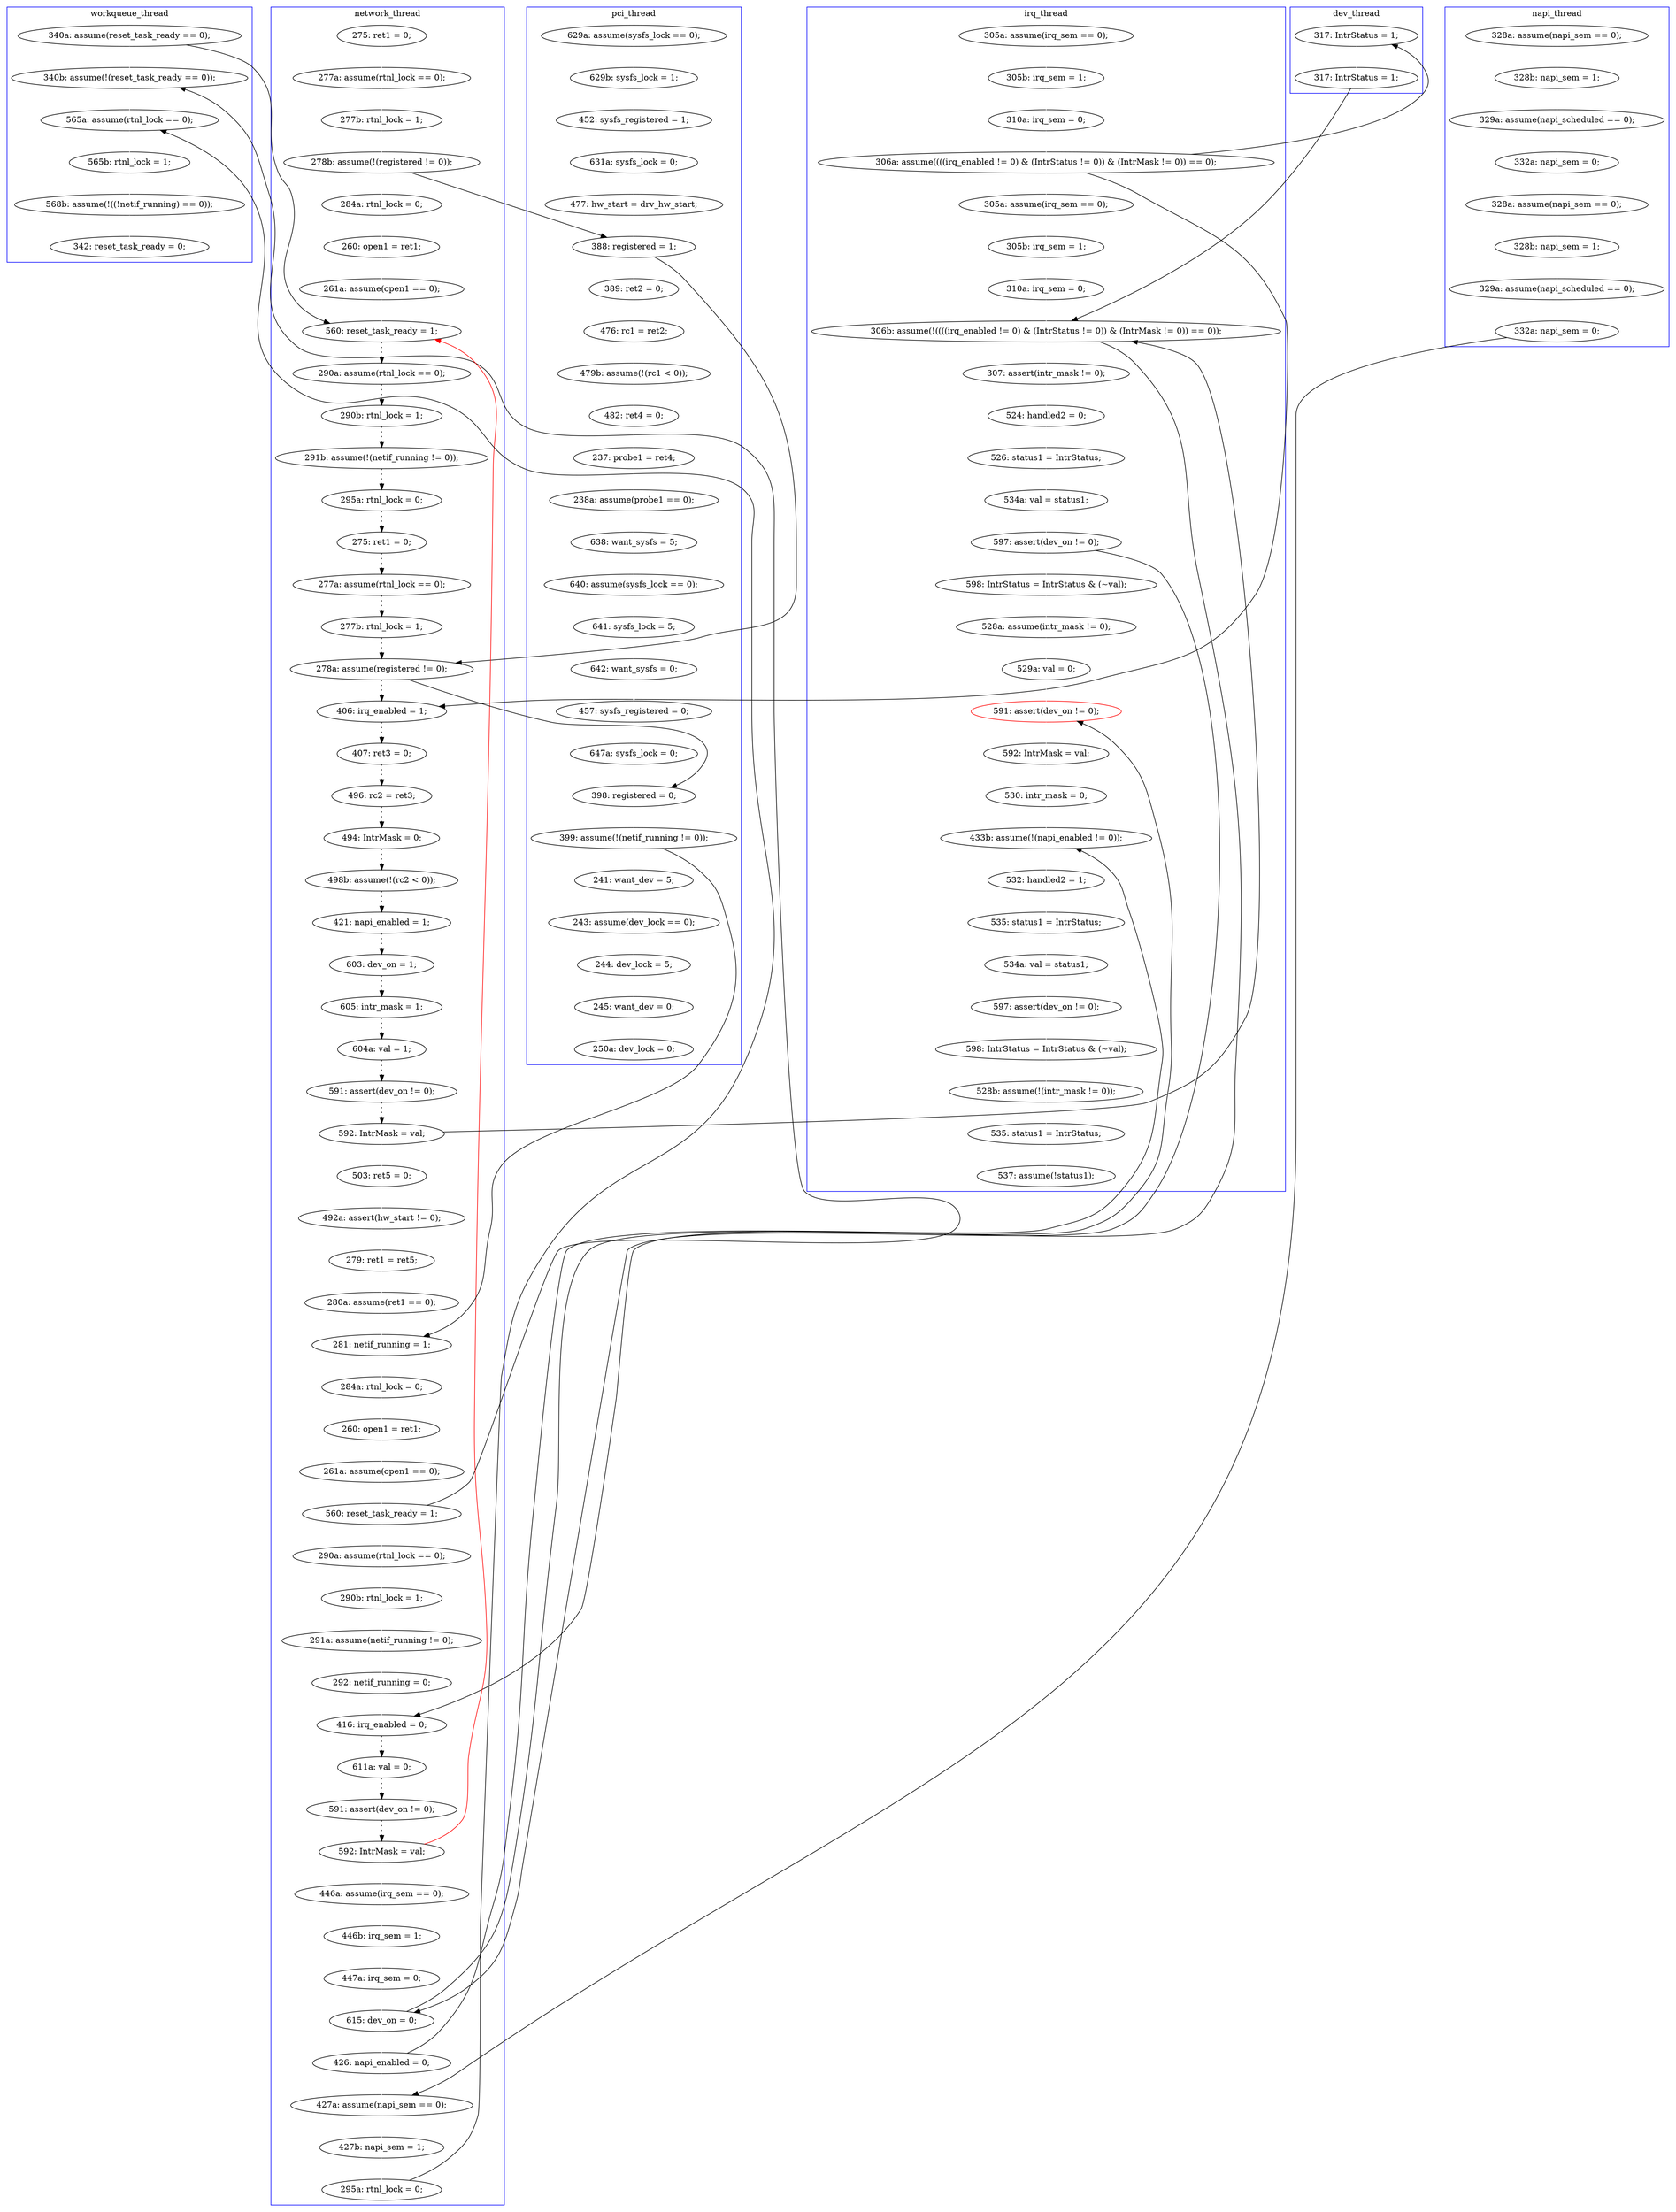 digraph Counterexample {
	197 -> 203 [color = white, style = solid]
	71 -> 72 [color = white, style = solid]
	247 -> 248 [color = white, style = solid]
	263 -> 264 [color = white, style = solid]
	269 -> 270 [color = white, style = solid]
	100 -> 125 [color = black, style = dotted]
	199 -> 217 [color = black, style = solid, constraint = false]
	170 -> 172 [color = black, style = dotted]
	133 -> 141 [color = black, style = dotted]
	235 -> 242 [color = white, style = solid]
	129 -> 133 [color = black, style = dotted]
	146 -> 147 [color = white, style = solid]
	197 -> 230 [color = black, style = solid, constraint = false]
	225 -> 100 [color = red, style = solid, constraint = false]
	60 -> 61 [color = white, style = solid]
	268 -> 269 [color = black, style = solid, constraint = false]
	292 -> 296 [color = white, style = solid]
	80 -> 81 [color = white, style = solid]
	193 -> 217 [color = white, style = solid]
	217 -> 235 [color = white, style = solid]
	103 -> 115 [color = white, style = solid]
	261 -> 280 [color = black, style = solid, constraint = false]
	54 -> 100 [color = black, style = solid, constraint = false]
	79 -> 80 [color = white, style = solid]
	212 -> 218 [color = white, style = solid]
	195 -> 263 [color = black, style = solid, constraint = false]
	120 -> 168 [color = white, style = solid]
	176 -> 217 [color = black, style = solid, constraint = false]
	270 -> 272 [color = white, style = solid]
	224 -> 225 [color = black, style = dotted]
	81 -> 84 [color = white, style = solid]
	87 -> 90 [color = white, style = solid]
	171 -> 234 [color = white, style = solid]
	29 -> 30 [color = white, style = solid]
	186 -> 187 [color = white, style = solid]
	57 -> 62 [color = white, style = solid]
	71 -> 145 [color = black, style = solid, constraint = false]
	175 -> 176 [color = black, style = dotted]
	94 -> 95 [color = white, style = solid]
	217 -> 218 [color = black, style = solid, constraint = false]
	184 -> 185 [color = white, style = solid]
	107 -> 108 [color = white, style = solid]
	30 -> 49 [color = white, style = solid]
	287 -> 291 [color = white, style = solid]
	156 -> 157 [color = black, style = dotted]
	62 -> 71 [color = white, style = solid]
	141 -> 142 [color = black, style = dotted]
	113 -> 120 [color = white, style = solid]
	272 -> 300 [color = white, style = solid]
	67 -> 146 [color = white, style = solid]
	67 -> 156 [color = black, style = solid, constraint = false]
	283 -> 287 [color = white, style = solid]
	84 -> 107 [color = white, style = solid]
	245 -> 250 [color = white, style = solid]
	246 -> 247 [color = white, style = solid]
	158 -> 160 [color = black, style = dotted]
	109 -> 110 [color = white, style = solid]
	147 -> 193 [color = white, style = solid]
	76 -> 79 [color = white, style = solid]
	204 -> 206 [color = white, style = solid]
	242 -> 243 [color = white, style = solid]
	233 -> 236 [color = white, style = solid]
	276 -> 280 [color = white, style = solid]
	236 -> 255 [color = white, style = solid]
	108 -> 109 [color = white, style = solid]
	136 -> 199 [color = white, style = solid]
	98 -> 103 [color = white, style = solid]
	282 -> 283 [color = white, style = solid]
	179 -> 180 [color = white, style = solid]
	162 -> 165 [color = black, style = dotted]
	143 -> 145 [color = black, style = dotted]
	165 -> 170 [color = black, style = dotted]
	273 -> 274 [color = white, style = solid]
	95 -> 98 [color = white, style = solid]
	61 -> 63 [color = white, style = solid]
	42 -> 43 [color = white, style = solid]
	180 -> 181 [color = white, style = solid]
	296 -> 312 [color = white, style = solid]
	168 -> 171 [color = white, style = solid]
	255 -> 261 [color = white, style = solid]
	257 -> 258 [color = white, style = solid]
	142 -> 143 [color = black, style = dotted]
	222 -> 224 [color = black, style = dotted]
	145 -> 156 [color = black, style = dotted]
	38 -> 42 [color = white, style = solid]
	291 -> 292 [color = white, style = solid]
	176 -> 179 [color = white, style = solid]
	90 -> 100 [color = white, style = solid]
	280 -> 282 [color = white, style = solid]
	187 -> 190 [color = white, style = solid]
	255 -> 273 [color = black, style = solid, constraint = false]
	225 -> 232 [color = white, style = solid]
	49 -> 57 [color = white, style = solid]
	157 -> 158 [color = black, style = dotted]
	250 -> 251 [color = white, style = solid]
	54 -> 230 [color = white, style = solid]
	173 -> 175 [color = black, style = dotted]
	86 -> 87 [color = white, style = solid]
	232 -> 233 [color = white, style = solid]
	312 -> 313 [color = white, style = solid]
	145 -> 168 [color = black, style = solid, constraint = false]
	172 -> 173 [color = black, style = dotted]
	132 -> 195 [color = white, style = solid]
	48 -> 71 [color = black, style = solid, constraint = false]
	243 -> 245 [color = white, style = solid]
	48 -> 86 [color = white, style = solid]
	250 -> 255 [color = black, style = solid, constraint = false]
	206 -> 212 [color = white, style = solid]
	43 -> 48 [color = white, style = solid]
	274 -> 276 [color = white, style = solid]
	116 -> 132 [color = white, style = solid]
	234 -> 246 [color = white, style = solid]
	171 -> 185 [color = black, style = solid, constraint = false]
	160 -> 162 [color = black, style = dotted]
	251 -> 257 [color = white, style = solid]
	72 -> 76 [color = white, style = solid]
	261 -> 263 [color = white, style = solid]
	190 -> 197 [color = white, style = solid]
	185 -> 186 [color = white, style = solid]
	248 -> 286 [color = white, style = solid]
	110 -> 113 [color = white, style = solid]
	218 -> 222 [color = black, style = dotted]
	264 -> 268 [color = white, style = solid]
	258 -> 273 [color = white, style = solid]
	181 -> 184 [color = white, style = solid]
	115 -> 116 [color = white, style = solid]
	125 -> 126 [color = black, style = dotted]
	230 -> 269 [color = white, style = solid]
	67 -> 136 [color = black, style = solid, constraint = false]
	63 -> 67 [color = white, style = solid]
	126 -> 129 [color = black, style = dotted]
	203 -> 204 [color = white, style = solid]
	subgraph cluster5 {
		label = workqueue_thread
		color = blue
		300  [label = "342: reset_task_ready = 0;"]
		269  [label = "565a: assume(rtnl_lock == 0);"]
		54  [label = "340a: assume(reset_task_ready == 0);"]
		230  [label = "340b: assume(!(reset_task_ready == 0));"]
		270  [label = "565b: rtnl_lock = 1;"]
		272  [label = "568b: assume(!((!netif_running) == 0));"]
	}
	subgraph cluster4 {
		label = napi_thread
		color = blue
		115  [label = "328a: assume(napi_sem == 0);"]
		132  [label = "329a: assume(napi_scheduled == 0);"]
		94  [label = "328a: assume(napi_sem == 0);"]
		103  [label = "332a: napi_sem = 0;"]
		116  [label = "328b: napi_sem = 1;"]
		195  [label = "332a: napi_sem = 0;"]
		95  [label = "328b: napi_sem = 1;"]
		98  [label = "329a: assume(napi_scheduled == 0);"]
	}
	subgraph cluster1 {
		label = pci_thread
		color = blue
		72  [label = "389: ret2 = 0;"]
		113  [label = "457: sysfs_registered = 0;"]
		286  [label = "250a: dev_lock = 0;"]
		246  [label = "243: assume(dev_lock == 0);"]
		71  [label = "388: registered = 1;"]
		49  [label = "452: sysfs_registered = 1;"]
		168  [label = "398: registered = 0;"]
		76  [label = "476: rc1 = ret2;"]
		79  [label = "479b: assume(!(rc1 < 0));"]
		80  [label = "482: ret4 = 0;"]
		62  [label = "477: hw_start = drv_hw_start;"]
		107  [label = "638: want_sysfs = 5;"]
		109  [label = "641: sysfs_lock = 5;"]
		247  [label = "244: dev_lock = 5;"]
		29  [label = "629a: assume(sysfs_lock == 0);"]
		57  [label = "631a: sysfs_lock = 0;"]
		84  [label = "238a: assume(probe1 == 0);"]
		108  [label = "640: assume(sysfs_lock == 0);"]
		110  [label = "642: want_sysfs = 0;"]
		171  [label = "399: assume(!(netif_running != 0));"]
		120  [label = "647a: sysfs_lock = 0;"]
		234  [label = "241: want_dev = 5;"]
		81  [label = "237: probe1 = ret4;"]
		248  [label = "245: want_dev = 0;"]
		30  [label = "629b: sysfs_lock = 1;"]
	}
	subgraph cluster3 {
		label = irq_thread
		color = blue
		193  [label = "310a: irq_sem = 0;"]
		245  [label = "534a: val = status1;"]
		312  [label = "535: status1 = IntrStatus;"]
		217  [label = "306b: assume(!((((irq_enabled != 0) & (IntrStatus != 0)) & (IntrMask != 0)) == 0));"]
		258  [label = "529a: val = 0;"]
		283  [label = "535: status1 = IntrStatus;"]
		251  [label = "598: IntrStatus = IntrStatus & (~val);"]
		291  [label = "597: assert(dev_on != 0);"]
		313  [label = "537: assume(!status1);"]
		292  [label = "598: IntrStatus = IntrStatus & (~val);"]
		287  [label = "534a: val = status1;"]
		235  [label = "307: assert(intr_mask != 0);"]
		146  [label = "305a: assume(irq_sem == 0);"]
		276  [label = "530: intr_mask = 0;"]
		296  [label = "528b: assume(!(intr_mask != 0));"]
		273  [label = "591: assert(dev_on != 0);", color = red]
		61  [label = "305b: irq_sem = 1;"]
		63  [label = "310a: irq_sem = 0;"]
		280  [label = "433b: assume(!(napi_enabled != 0));"]
		274  [label = "592: IntrMask = val;"]
		147  [label = "305b: irq_sem = 1;"]
		67  [label = "306a: assume((((irq_enabled != 0) & (IntrStatus != 0)) & (IntrMask != 0)) == 0);"]
		257  [label = "528a: assume(intr_mask != 0);"]
		282  [label = "532: handled2 = 1;"]
		60  [label = "305a: assume(irq_sem == 0);"]
		250  [label = "597: assert(dev_on != 0);"]
		242  [label = "524: handled2 = 0;"]
		243  [label = "526: status1 = IntrStatus;"]
	}
	subgraph cluster2 {
		label = network_thread
		color = blue
		176  [label = "592: IntrMask = val;"]
		125  [label = "290a: assume(rtnl_lock == 0);"]
		261  [label = "426: napi_enabled = 0;"]
		185  [label = "281: netif_running = 1;"]
		42  [label = "277a: assume(rtnl_lock == 0);"]
		156  [label = "406: irq_enabled = 1;"]
		181  [label = "279: ret1 = ret5;"]
		187  [label = "260: open1 = ret1;"]
		142  [label = "277a: assume(rtnl_lock == 0);"]
		172  [label = "605: intr_mask = 1;"]
		236  [label = "447a: irq_sem = 0;"]
		38  [label = "275: ret1 = 0;"]
		222  [label = "611a: val = 0;"]
		129  [label = "291b: assume(!(netif_running != 0));"]
		170  [label = "603: dev_on = 1;"]
		218  [label = "416: irq_enabled = 0;"]
		180  [label = "492a: assert(hw_start != 0);"]
		175  [label = "591: assert(dev_on != 0);"]
		48  [label = "278b: assume(!(registered != 0));"]
		224  [label = "591: assert(dev_on != 0);"]
		186  [label = "284a: rtnl_lock = 0;"]
		173  [label = "604a: val = 1;"]
		233  [label = "446b: irq_sem = 1;"]
		158  [label = "496: rc2 = ret3;"]
		264  [label = "427b: napi_sem = 1;"]
		160  [label = "494: IntrMask = 0;"]
		162  [label = "498b: assume(!(rc2 < 0));"]
		203  [label = "290a: assume(rtnl_lock == 0);"]
		133  [label = "295a: rtnl_lock = 0;"]
		100  [label = "560: reset_task_ready = 1;"]
		263  [label = "427a: assume(napi_sem == 0);"]
		157  [label = "407: ret3 = 0;"]
		141  [label = "275: ret1 = 0;"]
		43  [label = "277b: rtnl_lock = 1;"]
		225  [label = "592: IntrMask = val;"]
		87  [label = "260: open1 = ret1;"]
		86  [label = "284a: rtnl_lock = 0;"]
		179  [label = "503: ret5 = 0;"]
		143  [label = "277b: rtnl_lock = 1;"]
		126  [label = "290b: rtnl_lock = 1;"]
		268  [label = "295a: rtnl_lock = 0;"]
		165  [label = "421: napi_enabled = 1;"]
		145  [label = "278a: assume(registered != 0);"]
		204  [label = "290b: rtnl_lock = 1;"]
		212  [label = "292: netif_running = 0;"]
		184  [label = "280a: assume(ret1 == 0);"]
		190  [label = "261a: assume(open1 == 0);"]
		206  [label = "291a: assume(netif_running != 0);"]
		232  [label = "446a: assume(irq_sem == 0);"]
		90  [label = "261a: assume(open1 == 0);"]
		255  [label = "615: dev_on = 0;"]
		197  [label = "560: reset_task_ready = 1;"]
	}
	subgraph cluster7 {
		label = dev_thread
		color = blue
		199  [label = "317: IntrStatus = 1;"]
		136  [label = "317: IntrStatus = 1;"]
	}
}